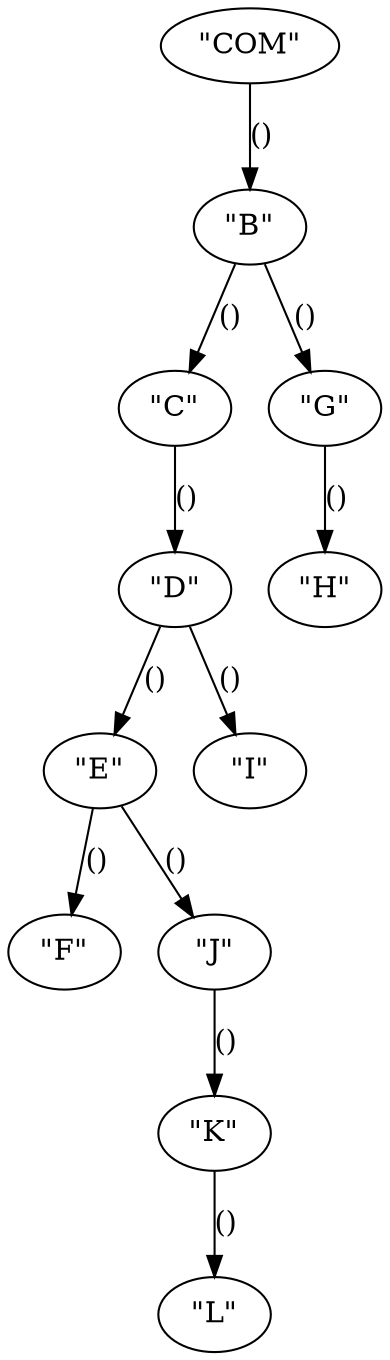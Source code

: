 digraph {
    0 [label="\"COM\""]
    1 [label="\"B\""]
    2 [label="\"C\""]
    3 [label="\"D\""]
    4 [label="\"E\""]
    5 [label="\"F\""]
    6 [label="\"G\""]
    7 [label="\"H\""]
    8 [label="\"I\""]
    9 [label="\"J\""]
    10 [label="\"K\""]
    11 [label="\"L\""]
    0 -> 1 [label="()"]
    1 -> 2 [label="()"]
    2 -> 3 [label="()"]
    3 -> 4 [label="()"]
    4 -> 5 [label="()"]
    1 -> 6 [label="()"]
    6 -> 7 [label="()"]
    3 -> 8 [label="()"]
    4 -> 9 [label="()"]
    9 -> 10 [label="()"]
    10 -> 11 [label="()"]
}